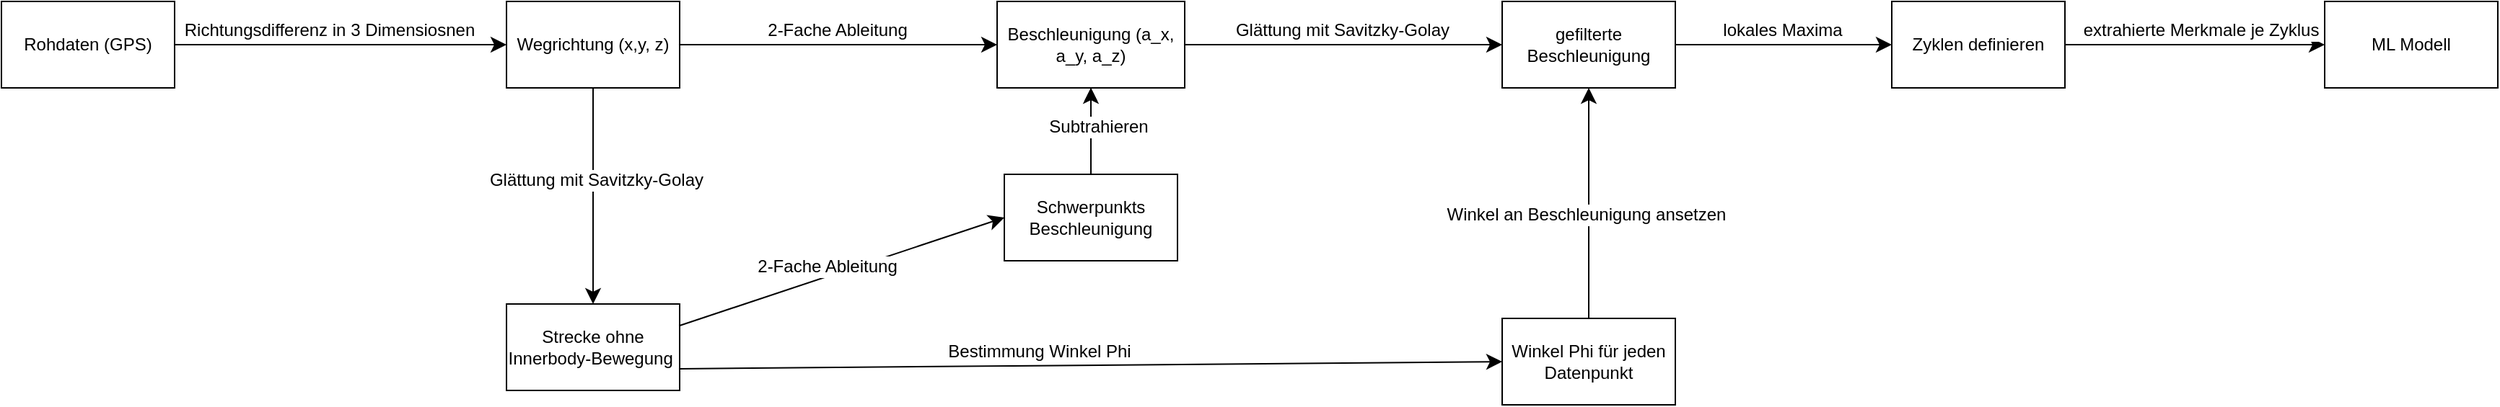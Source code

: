 <mxfile version="26.2.8">
  <diagram name="Seite-1" id="Re1bERAIJ-t_7qZEAxXh">
    <mxGraphModel dx="1904" dy="1047" grid="1" gridSize="10" guides="1" tooltips="1" connect="1" arrows="1" fold="1" page="1" pageScale="1" pageWidth="827" pageHeight="1169" math="0" shadow="0">
      <root>
        <mxCell id="0" />
        <mxCell id="1" parent="0" />
        <mxCell id="_nVACLKt_RVk7SZfxOdw-1" value="Rohdaten (GPS)" style="rounded=0;whiteSpace=wrap;html=1;" parent="1" vertex="1">
          <mxGeometry x="30" y="120" width="120" height="60" as="geometry" />
        </mxCell>
        <mxCell id="_nVACLKt_RVk7SZfxOdw-2" value="Beschleunigung (a_x, a_y, a_z)" style="rounded=0;whiteSpace=wrap;html=1;" parent="1" vertex="1">
          <mxGeometry x="720" y="120" width="130" height="60" as="geometry" />
        </mxCell>
        <mxCell id="_nVACLKt_RVk7SZfxOdw-3" value="Wegrichtung (x,y, z)" style="rounded=0;whiteSpace=wrap;html=1;" parent="1" vertex="1">
          <mxGeometry x="380" y="120" width="120" height="60" as="geometry" />
        </mxCell>
        <mxCell id="_nVACLKt_RVk7SZfxOdw-9" value="" style="endArrow=classic;html=1;rounded=0;fontSize=12;startSize=8;endSize=8;curved=1;exitX=1;exitY=0.5;exitDx=0;exitDy=0;entryX=0;entryY=0.5;entryDx=0;entryDy=0;" parent="1" source="_nVACLKt_RVk7SZfxOdw-1" target="_nVACLKt_RVk7SZfxOdw-3" edge="1">
          <mxGeometry width="50" height="50" relative="1" as="geometry">
            <mxPoint x="205" y="340" as="sourcePoint" />
            <mxPoint x="595" y="330" as="targetPoint" />
          </mxGeometry>
        </mxCell>
        <mxCell id="_nVACLKt_RVk7SZfxOdw-10" value="Richtungsdifferenz in 3 Dimensiosnen" style="edgeLabel;html=1;align=center;verticalAlign=middle;resizable=0;points=[];fontSize=12;" parent="_nVACLKt_RVk7SZfxOdw-9" vertex="1" connectable="0">
          <mxGeometry x="0.292" y="-2" relative="1" as="geometry">
            <mxPoint x="-42" y="-12" as="offset" />
          </mxGeometry>
        </mxCell>
        <mxCell id="_nVACLKt_RVk7SZfxOdw-11" value="gefilterte Beschleunigung" style="rounded=0;whiteSpace=wrap;html=1;" parent="1" vertex="1">
          <mxGeometry x="1070" y="120" width="120" height="60" as="geometry" />
        </mxCell>
        <mxCell id="_nVACLKt_RVk7SZfxOdw-12" value="" style="endArrow=classic;html=1;rounded=0;fontSize=12;startSize=8;endSize=8;curved=1;entryX=0;entryY=0.5;entryDx=0;entryDy=0;exitX=1;exitY=0.5;exitDx=0;exitDy=0;" parent="1" source="_nVACLKt_RVk7SZfxOdw-2" target="_nVACLKt_RVk7SZfxOdw-11" edge="1">
          <mxGeometry width="50" height="50" relative="1" as="geometry">
            <mxPoint x="450" y="410" as="sourcePoint" />
            <mxPoint x="500" y="360" as="targetPoint" />
          </mxGeometry>
        </mxCell>
        <mxCell id="_nVACLKt_RVk7SZfxOdw-13" value="Glättung mit Savitzky-Golay" style="edgeLabel;html=1;align=center;verticalAlign=middle;resizable=0;points=[];fontSize=12;" parent="_nVACLKt_RVk7SZfxOdw-12" vertex="1" connectable="0">
          <mxGeometry x="0.02" y="-4" relative="1" as="geometry">
            <mxPoint x="-3" y="-14" as="offset" />
          </mxGeometry>
        </mxCell>
        <mxCell id="_nVACLKt_RVk7SZfxOdw-16" value="" style="endArrow=classic;html=1;rounded=0;fontSize=12;startSize=8;endSize=8;curved=1;entryX=0;entryY=0.5;entryDx=0;entryDy=0;exitX=1;exitY=0.5;exitDx=0;exitDy=0;" parent="1" source="_nVACLKt_RVk7SZfxOdw-3" target="_nVACLKt_RVk7SZfxOdw-2" edge="1">
          <mxGeometry width="50" height="50" relative="1" as="geometry">
            <mxPoint x="414" y="350" as="sourcePoint" />
            <mxPoint x="674" y="350" as="targetPoint" />
          </mxGeometry>
        </mxCell>
        <mxCell id="_nVACLKt_RVk7SZfxOdw-17" value="2-Fache Ableitung" style="edgeLabel;html=1;align=center;verticalAlign=middle;resizable=0;points=[];fontSize=12;" parent="_nVACLKt_RVk7SZfxOdw-16" vertex="1" connectable="0">
          <mxGeometry x="0.02" y="-4" relative="1" as="geometry">
            <mxPoint x="-3" y="-14" as="offset" />
          </mxGeometry>
        </mxCell>
        <mxCell id="_nVACLKt_RVk7SZfxOdw-18" value="Strecke ohne Innerbody-Bewegung&amp;nbsp;" style="rounded=0;whiteSpace=wrap;html=1;" parent="1" vertex="1">
          <mxGeometry x="380" y="330" width="120" height="60" as="geometry" />
        </mxCell>
        <mxCell id="_nVACLKt_RVk7SZfxOdw-19" value="" style="endArrow=classic;html=1;rounded=0;fontSize=12;startSize=8;endSize=8;curved=1;exitX=0.5;exitY=1;exitDx=0;exitDy=0;entryX=0.5;entryY=0;entryDx=0;entryDy=0;" parent="1" source="_nVACLKt_RVk7SZfxOdw-3" target="_nVACLKt_RVk7SZfxOdw-18" edge="1">
          <mxGeometry width="50" height="50" relative="1" as="geometry">
            <mxPoint x="140" y="160" as="sourcePoint" />
            <mxPoint x="390" y="160" as="targetPoint" />
            <Array as="points" />
          </mxGeometry>
        </mxCell>
        <mxCell id="_nVACLKt_RVk7SZfxOdw-22" value="Glättung mit Savitzky-Golay" style="edgeLabel;html=1;align=center;verticalAlign=middle;resizable=0;points=[];fontSize=12;" parent="_nVACLKt_RVk7SZfxOdw-19" vertex="1" connectable="0">
          <mxGeometry x="-0.152" y="2" relative="1" as="geometry">
            <mxPoint as="offset" />
          </mxGeometry>
        </mxCell>
        <mxCell id="_nVACLKt_RVk7SZfxOdw-23" value="Winkel Phi für jeden Datenpunkt" style="rounded=0;whiteSpace=wrap;html=1;" parent="1" vertex="1">
          <mxGeometry x="1070" y="340" width="120" height="60" as="geometry" />
        </mxCell>
        <mxCell id="_nVACLKt_RVk7SZfxOdw-24" value="" style="endArrow=classic;html=1;rounded=0;fontSize=12;startSize=8;endSize=8;curved=1;exitX=1;exitY=0.75;exitDx=0;exitDy=0;entryX=0;entryY=0.5;entryDx=0;entryDy=0;" parent="1" source="_nVACLKt_RVk7SZfxOdw-18" target="_nVACLKt_RVk7SZfxOdw-23" edge="1">
          <mxGeometry width="50" height="50" relative="1" as="geometry">
            <mxPoint x="450" y="190" as="sourcePoint" />
            <mxPoint x="450" y="260" as="targetPoint" />
            <Array as="points" />
          </mxGeometry>
        </mxCell>
        <mxCell id="_nVACLKt_RVk7SZfxOdw-25" value="Bestimmung Winkel Phi" style="edgeLabel;html=1;align=center;verticalAlign=middle;resizable=0;points=[];fontSize=12;" parent="_nVACLKt_RVk7SZfxOdw-24" vertex="1" connectable="0">
          <mxGeometry x="-0.152" y="2" relative="1" as="geometry">
            <mxPoint x="7" y="-8" as="offset" />
          </mxGeometry>
        </mxCell>
        <mxCell id="_nVACLKt_RVk7SZfxOdw-26" value="" style="endArrow=classic;html=1;rounded=0;fontSize=12;startSize=8;endSize=8;curved=1;entryX=0.5;entryY=1;entryDx=0;entryDy=0;exitX=0.5;exitY=0;exitDx=0;exitDy=0;" parent="1" source="_nVACLKt_RVk7SZfxOdw-23" target="_nVACLKt_RVk7SZfxOdw-11" edge="1">
          <mxGeometry width="50" height="50" relative="1" as="geometry">
            <mxPoint x="890" y="360" as="sourcePoint" />
            <mxPoint x="940" y="310" as="targetPoint" />
          </mxGeometry>
        </mxCell>
        <mxCell id="_nVACLKt_RVk7SZfxOdw-27" value="Winkel an Beschleunigung ansetzen" style="edgeLabel;html=1;align=center;verticalAlign=middle;resizable=0;points=[];fontSize=12;" parent="_nVACLKt_RVk7SZfxOdw-26" vertex="1" connectable="0">
          <mxGeometry x="-0.094" y="2" relative="1" as="geometry">
            <mxPoint as="offset" />
          </mxGeometry>
        </mxCell>
        <mxCell id="_nVACLKt_RVk7SZfxOdw-28" value="Zyklen definieren" style="rounded=0;whiteSpace=wrap;html=1;" parent="1" vertex="1">
          <mxGeometry x="1340" y="120" width="120" height="60" as="geometry" />
        </mxCell>
        <mxCell id="_nVACLKt_RVk7SZfxOdw-29" value="" style="endArrow=classic;html=1;rounded=0;fontSize=12;startSize=8;endSize=8;curved=1;entryX=0;entryY=0.5;entryDx=0;entryDy=0;exitX=1;exitY=0.5;exitDx=0;exitDy=0;" parent="1" source="_nVACLKt_RVk7SZfxOdw-11" target="_nVACLKt_RVk7SZfxOdw-28" edge="1">
          <mxGeometry width="50" height="50" relative="1" as="geometry">
            <mxPoint x="960" y="530" as="sourcePoint" />
            <mxPoint x="1010" y="480" as="targetPoint" />
          </mxGeometry>
        </mxCell>
        <mxCell id="_nVACLKt_RVk7SZfxOdw-30" value="lokales Maxima" style="edgeLabel;html=1;align=center;verticalAlign=middle;resizable=0;points=[];fontSize=12;" parent="_nVACLKt_RVk7SZfxOdw-29" vertex="1" connectable="0">
          <mxGeometry x="0.369" y="-1" relative="1" as="geometry">
            <mxPoint x="-29" y="-11" as="offset" />
          </mxGeometry>
        </mxCell>
        <mxCell id="Q8xIFpaAMYw-ETgCYElA-7" value="" style="edgeStyle=orthogonalEdgeStyle;rounded=0;orthogonalLoop=1;jettySize=auto;html=1;" edge="1" parent="1" source="Q8xIFpaAMYw-ETgCYElA-1" target="_nVACLKt_RVk7SZfxOdw-2">
          <mxGeometry relative="1" as="geometry" />
        </mxCell>
        <mxCell id="Q8xIFpaAMYw-ETgCYElA-1" value="Schwerpunkts Beschleunigung" style="rounded=0;whiteSpace=wrap;html=1;" vertex="1" parent="1">
          <mxGeometry x="725" y="240" width="120" height="60" as="geometry" />
        </mxCell>
        <mxCell id="Q8xIFpaAMYw-ETgCYElA-2" value="" style="endArrow=classic;html=1;rounded=0;fontSize=12;startSize=8;endSize=8;curved=1;entryX=0;entryY=0.5;entryDx=0;entryDy=0;exitX=1;exitY=0.25;exitDx=0;exitDy=0;" edge="1" parent="1" source="_nVACLKt_RVk7SZfxOdw-18" target="Q8xIFpaAMYw-ETgCYElA-1">
          <mxGeometry width="50" height="50" relative="1" as="geometry">
            <mxPoint x="550" y="220" as="sourcePoint" />
            <mxPoint x="1080" y="250" as="targetPoint" />
            <Array as="points" />
          </mxGeometry>
        </mxCell>
        <mxCell id="Q8xIFpaAMYw-ETgCYElA-3" value="2-Fache Ableitung" style="edgeLabel;html=1;align=center;verticalAlign=middle;resizable=0;points=[];fontSize=12;" vertex="1" connectable="0" parent="Q8xIFpaAMYw-ETgCYElA-2">
          <mxGeometry x="-0.152" y="2" relative="1" as="geometry">
            <mxPoint x="7" y="-8" as="offset" />
          </mxGeometry>
        </mxCell>
        <mxCell id="Q8xIFpaAMYw-ETgCYElA-5" value="" style="endArrow=classic;html=1;rounded=0;fontSize=12;startSize=8;endSize=8;curved=1;exitX=0.5;exitY=0;exitDx=0;exitDy=0;entryX=0.5;entryY=1;entryDx=0;entryDy=0;" edge="1" parent="1" source="Q8xIFpaAMYw-ETgCYElA-1" target="_nVACLKt_RVk7SZfxOdw-2">
          <mxGeometry width="50" height="50" relative="1" as="geometry">
            <mxPoint x="510" y="275" as="sourcePoint" />
            <mxPoint x="1090" y="430" as="targetPoint" />
            <Array as="points" />
          </mxGeometry>
        </mxCell>
        <mxCell id="Q8xIFpaAMYw-ETgCYElA-6" value="Subtrahieren" style="edgeLabel;html=1;align=center;verticalAlign=middle;resizable=0;points=[];fontSize=12;" vertex="1" connectable="0" parent="Q8xIFpaAMYw-ETgCYElA-5">
          <mxGeometry x="-0.152" y="2" relative="1" as="geometry">
            <mxPoint x="7" y="-8" as="offset" />
          </mxGeometry>
        </mxCell>
        <mxCell id="Q8xIFpaAMYw-ETgCYElA-8" value="ML Modell" style="rounded=0;whiteSpace=wrap;html=1;" vertex="1" parent="1">
          <mxGeometry x="1640" y="120" width="120" height="60" as="geometry" />
        </mxCell>
        <mxCell id="Q8xIFpaAMYw-ETgCYElA-9" value="" style="endArrow=classic;html=1;rounded=0;fontSize=12;startSize=8;endSize=8;curved=1;entryX=0;entryY=0.5;entryDx=0;entryDy=0;exitX=1;exitY=0.5;exitDx=0;exitDy=0;" edge="1" parent="1" source="_nVACLKt_RVk7SZfxOdw-28" target="Q8xIFpaAMYw-ETgCYElA-8">
          <mxGeometry width="50" height="50" relative="1" as="geometry">
            <mxPoint x="1350" y="269.44" as="sourcePoint" />
            <mxPoint x="1500" y="269.44" as="targetPoint" />
          </mxGeometry>
        </mxCell>
        <mxCell id="Q8xIFpaAMYw-ETgCYElA-10" value="extrahierte Merkmale je Zyklus" style="edgeLabel;html=1;align=center;verticalAlign=middle;resizable=0;points=[];fontSize=12;" vertex="1" connectable="0" parent="Q8xIFpaAMYw-ETgCYElA-9">
          <mxGeometry x="0.369" y="-1" relative="1" as="geometry">
            <mxPoint x="-29" y="-11" as="offset" />
          </mxGeometry>
        </mxCell>
      </root>
    </mxGraphModel>
  </diagram>
</mxfile>
